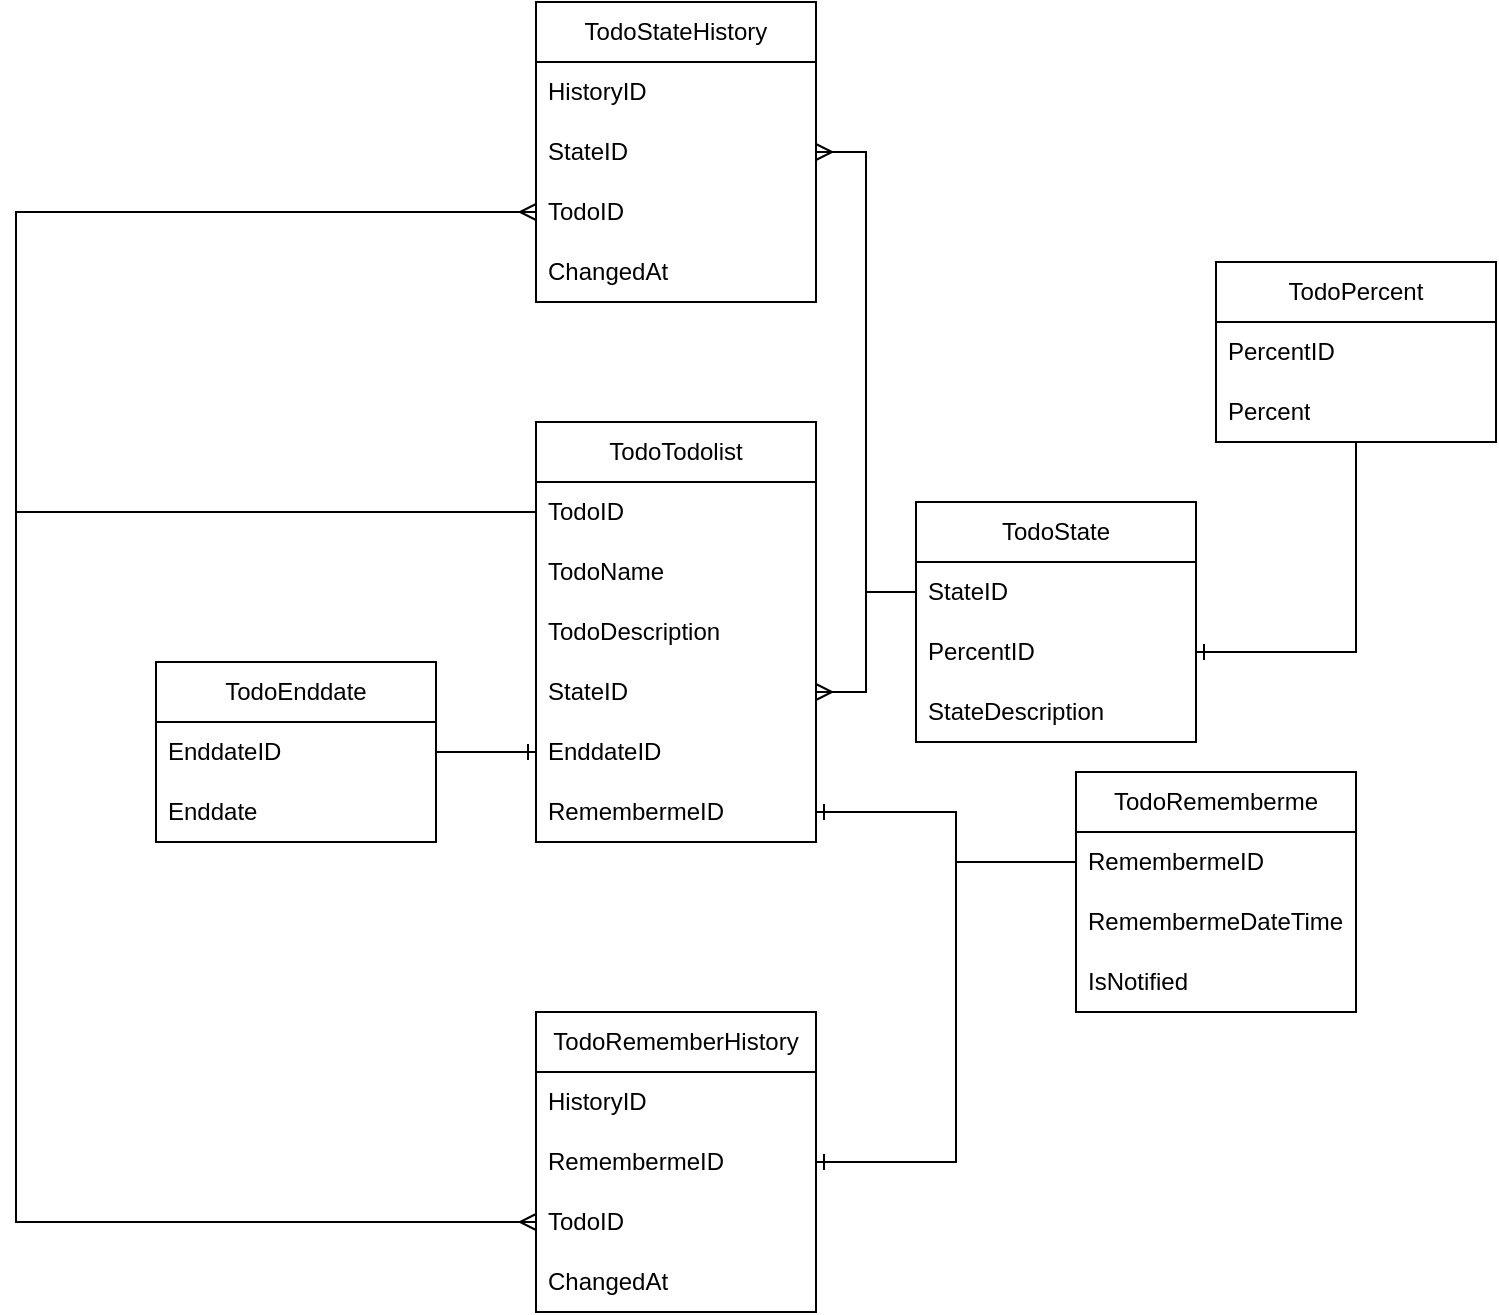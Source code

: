 <mxfile version="27.2.0">
  <diagram name="Seite-1" id="CYX952q2W-5fT3lko_B-">
    <mxGraphModel dx="1722" dy="924" grid="1" gridSize="10" guides="1" tooltips="1" connect="1" arrows="1" fold="1" page="1" pageScale="1" pageWidth="827" pageHeight="1169" math="0" shadow="0">
      <root>
        <mxCell id="0" />
        <mxCell id="1" parent="0" />
        <mxCell id="bYNvgVaY5mZ1GafE8JS--1" value="TodoTodolist" style="swimlane;fontStyle=0;childLayout=stackLayout;horizontal=1;startSize=30;horizontalStack=0;resizeParent=1;resizeParentMax=0;resizeLast=0;collapsible=1;marginBottom=0;whiteSpace=wrap;html=1;" vertex="1" parent="1">
          <mxGeometry x="330" y="350" width="140" height="210" as="geometry" />
        </mxCell>
        <mxCell id="bYNvgVaY5mZ1GafE8JS--2" value="TodoID" style="text;strokeColor=none;fillColor=none;align=left;verticalAlign=middle;spacingLeft=4;spacingRight=4;overflow=hidden;points=[[0,0.5],[1,0.5]];portConstraint=eastwest;rotatable=0;whiteSpace=wrap;html=1;" vertex="1" parent="bYNvgVaY5mZ1GafE8JS--1">
          <mxGeometry y="30" width="140" height="30" as="geometry" />
        </mxCell>
        <mxCell id="bYNvgVaY5mZ1GafE8JS--3" value="TodoName" style="text;strokeColor=none;fillColor=none;align=left;verticalAlign=middle;spacingLeft=4;spacingRight=4;overflow=hidden;points=[[0,0.5],[1,0.5]];portConstraint=eastwest;rotatable=0;whiteSpace=wrap;html=1;" vertex="1" parent="bYNvgVaY5mZ1GafE8JS--1">
          <mxGeometry y="60" width="140" height="30" as="geometry" />
        </mxCell>
        <mxCell id="bYNvgVaY5mZ1GafE8JS--4" value="TodoDescription" style="text;strokeColor=none;fillColor=none;align=left;verticalAlign=middle;spacingLeft=4;spacingRight=4;overflow=hidden;points=[[0,0.5],[1,0.5]];portConstraint=eastwest;rotatable=0;whiteSpace=wrap;html=1;" vertex="1" parent="bYNvgVaY5mZ1GafE8JS--1">
          <mxGeometry y="90" width="140" height="30" as="geometry" />
        </mxCell>
        <mxCell id="bYNvgVaY5mZ1GafE8JS--5" value="StateID" style="text;strokeColor=none;fillColor=none;align=left;verticalAlign=middle;spacingLeft=4;spacingRight=4;overflow=hidden;points=[[0,0.5],[1,0.5]];portConstraint=eastwest;rotatable=0;whiteSpace=wrap;html=1;" vertex="1" parent="bYNvgVaY5mZ1GafE8JS--1">
          <mxGeometry y="120" width="140" height="30" as="geometry" />
        </mxCell>
        <mxCell id="bYNvgVaY5mZ1GafE8JS--6" value="EnddateID" style="text;strokeColor=none;fillColor=none;align=left;verticalAlign=middle;spacingLeft=4;spacingRight=4;overflow=hidden;points=[[0,0.5],[1,0.5]];portConstraint=eastwest;rotatable=0;whiteSpace=wrap;html=1;" vertex="1" parent="bYNvgVaY5mZ1GafE8JS--1">
          <mxGeometry y="150" width="140" height="30" as="geometry" />
        </mxCell>
        <mxCell id="bYNvgVaY5mZ1GafE8JS--33" value="RemembermeID" style="text;strokeColor=none;fillColor=none;align=left;verticalAlign=middle;spacingLeft=4;spacingRight=4;overflow=hidden;points=[[0,0.5],[1,0.5]];portConstraint=eastwest;rotatable=0;whiteSpace=wrap;html=1;" vertex="1" parent="bYNvgVaY5mZ1GafE8JS--1">
          <mxGeometry y="180" width="140" height="30" as="geometry" />
        </mxCell>
        <mxCell id="bYNvgVaY5mZ1GafE8JS--7" value="TodoState" style="swimlane;fontStyle=0;childLayout=stackLayout;horizontal=1;startSize=30;horizontalStack=0;resizeParent=1;resizeParentMax=0;resizeLast=0;collapsible=1;marginBottom=0;whiteSpace=wrap;html=1;" vertex="1" parent="1">
          <mxGeometry x="520" y="390" width="140" height="120" as="geometry" />
        </mxCell>
        <mxCell id="bYNvgVaY5mZ1GafE8JS--8" value="StateID" style="text;strokeColor=none;fillColor=none;align=left;verticalAlign=middle;spacingLeft=4;spacingRight=4;overflow=hidden;points=[[0,0.5],[1,0.5]];portConstraint=eastwest;rotatable=0;whiteSpace=wrap;html=1;" vertex="1" parent="bYNvgVaY5mZ1GafE8JS--7">
          <mxGeometry y="30" width="140" height="30" as="geometry" />
        </mxCell>
        <mxCell id="bYNvgVaY5mZ1GafE8JS--9" value="PercentID" style="text;strokeColor=none;fillColor=none;align=left;verticalAlign=middle;spacingLeft=4;spacingRight=4;overflow=hidden;points=[[0,0.5],[1,0.5]];portConstraint=eastwest;rotatable=0;whiteSpace=wrap;html=1;" vertex="1" parent="bYNvgVaY5mZ1GafE8JS--7">
          <mxGeometry y="60" width="140" height="30" as="geometry" />
        </mxCell>
        <mxCell id="bYNvgVaY5mZ1GafE8JS--10" value="StateDescription" style="text;strokeColor=none;fillColor=none;align=left;verticalAlign=middle;spacingLeft=4;spacingRight=4;overflow=hidden;points=[[0,0.5],[1,0.5]];portConstraint=eastwest;rotatable=0;whiteSpace=wrap;html=1;" vertex="1" parent="bYNvgVaY5mZ1GafE8JS--7">
          <mxGeometry y="90" width="140" height="30" as="geometry" />
        </mxCell>
        <mxCell id="bYNvgVaY5mZ1GafE8JS--11" value="TodoStateHistory" style="swimlane;fontStyle=0;childLayout=stackLayout;horizontal=1;startSize=30;horizontalStack=0;resizeParent=1;resizeParentMax=0;resizeLast=0;collapsible=1;marginBottom=0;whiteSpace=wrap;html=1;" vertex="1" parent="1">
          <mxGeometry x="330" y="140" width="140" height="150" as="geometry" />
        </mxCell>
        <mxCell id="bYNvgVaY5mZ1GafE8JS--12" value="HistoryID" style="text;strokeColor=none;fillColor=none;align=left;verticalAlign=middle;spacingLeft=4;spacingRight=4;overflow=hidden;points=[[0,0.5],[1,0.5]];portConstraint=eastwest;rotatable=0;whiteSpace=wrap;html=1;" vertex="1" parent="bYNvgVaY5mZ1GafE8JS--11">
          <mxGeometry y="30" width="140" height="30" as="geometry" />
        </mxCell>
        <mxCell id="bYNvgVaY5mZ1GafE8JS--13" value="StateID" style="text;strokeColor=none;fillColor=none;align=left;verticalAlign=middle;spacingLeft=4;spacingRight=4;overflow=hidden;points=[[0,0.5],[1,0.5]];portConstraint=eastwest;rotatable=0;whiteSpace=wrap;html=1;" vertex="1" parent="bYNvgVaY5mZ1GafE8JS--11">
          <mxGeometry y="60" width="140" height="30" as="geometry" />
        </mxCell>
        <mxCell id="bYNvgVaY5mZ1GafE8JS--14" value="TodoID" style="text;strokeColor=none;fillColor=none;align=left;verticalAlign=middle;spacingLeft=4;spacingRight=4;overflow=hidden;points=[[0,0.5],[1,0.5]];portConstraint=eastwest;rotatable=0;whiteSpace=wrap;html=1;" vertex="1" parent="bYNvgVaY5mZ1GafE8JS--11">
          <mxGeometry y="90" width="140" height="30" as="geometry" />
        </mxCell>
        <mxCell id="bYNvgVaY5mZ1GafE8JS--15" value="ChangedAt" style="text;strokeColor=none;fillColor=none;align=left;verticalAlign=middle;spacingLeft=4;spacingRight=4;overflow=hidden;points=[[0,0.5],[1,0.5]];portConstraint=eastwest;rotatable=0;whiteSpace=wrap;html=1;" vertex="1" parent="bYNvgVaY5mZ1GafE8JS--11">
          <mxGeometry y="120" width="140" height="30" as="geometry" />
        </mxCell>
        <mxCell id="bYNvgVaY5mZ1GafE8JS--36" style="edgeStyle=orthogonalEdgeStyle;rounded=0;orthogonalLoop=1;jettySize=auto;html=1;entryX=1;entryY=0.5;entryDx=0;entryDy=0;endArrow=ERone;endFill=0;" edge="1" parent="1" source="bYNvgVaY5mZ1GafE8JS--16" target="bYNvgVaY5mZ1GafE8JS--9">
          <mxGeometry relative="1" as="geometry" />
        </mxCell>
        <mxCell id="bYNvgVaY5mZ1GafE8JS--16" value="TodoPercent" style="swimlane;fontStyle=0;childLayout=stackLayout;horizontal=1;startSize=30;horizontalStack=0;resizeParent=1;resizeParentMax=0;resizeLast=0;collapsible=1;marginBottom=0;whiteSpace=wrap;html=1;" vertex="1" parent="1">
          <mxGeometry x="670" y="270" width="140" height="90" as="geometry" />
        </mxCell>
        <mxCell id="bYNvgVaY5mZ1GafE8JS--17" value="PercentID" style="text;strokeColor=none;fillColor=none;align=left;verticalAlign=middle;spacingLeft=4;spacingRight=4;overflow=hidden;points=[[0,0.5],[1,0.5]];portConstraint=eastwest;rotatable=0;whiteSpace=wrap;html=1;" vertex="1" parent="bYNvgVaY5mZ1GafE8JS--16">
          <mxGeometry y="30" width="140" height="30" as="geometry" />
        </mxCell>
        <mxCell id="bYNvgVaY5mZ1GafE8JS--18" value="Percent" style="text;strokeColor=none;fillColor=none;align=left;verticalAlign=middle;spacingLeft=4;spacingRight=4;overflow=hidden;points=[[0,0.5],[1,0.5]];portConstraint=eastwest;rotatable=0;whiteSpace=wrap;html=1;" vertex="1" parent="bYNvgVaY5mZ1GafE8JS--16">
          <mxGeometry y="60" width="140" height="30" as="geometry" />
        </mxCell>
        <mxCell id="bYNvgVaY5mZ1GafE8JS--20" value="TodoRememberme" style="swimlane;fontStyle=0;childLayout=stackLayout;horizontal=1;startSize=30;horizontalStack=0;resizeParent=1;resizeParentMax=0;resizeLast=0;collapsible=1;marginBottom=0;whiteSpace=wrap;html=1;" vertex="1" parent="1">
          <mxGeometry x="600" y="525" width="140" height="120" as="geometry" />
        </mxCell>
        <mxCell id="bYNvgVaY5mZ1GafE8JS--21" value="RemembermeID" style="text;strokeColor=none;fillColor=none;align=left;verticalAlign=middle;spacingLeft=4;spacingRight=4;overflow=hidden;points=[[0,0.5],[1,0.5]];portConstraint=eastwest;rotatable=0;whiteSpace=wrap;html=1;" vertex="1" parent="bYNvgVaY5mZ1GafE8JS--20">
          <mxGeometry y="30" width="140" height="30" as="geometry" />
        </mxCell>
        <mxCell id="bYNvgVaY5mZ1GafE8JS--22" value="RemembermeDateTime" style="text;strokeColor=none;fillColor=none;align=left;verticalAlign=middle;spacingLeft=4;spacingRight=4;overflow=hidden;points=[[0,0.5],[1,0.5]];portConstraint=eastwest;rotatable=0;whiteSpace=wrap;html=1;" vertex="1" parent="bYNvgVaY5mZ1GafE8JS--20">
          <mxGeometry y="60" width="140" height="30" as="geometry" />
        </mxCell>
        <mxCell id="bYNvgVaY5mZ1GafE8JS--23" value="IsNotified" style="text;strokeColor=none;fillColor=none;align=left;verticalAlign=middle;spacingLeft=4;spacingRight=4;overflow=hidden;points=[[0,0.5],[1,0.5]];portConstraint=eastwest;rotatable=0;whiteSpace=wrap;html=1;" vertex="1" parent="bYNvgVaY5mZ1GafE8JS--20">
          <mxGeometry y="90" width="140" height="30" as="geometry" />
        </mxCell>
        <mxCell id="bYNvgVaY5mZ1GafE8JS--24" value="TodoRememberHistory" style="swimlane;fontStyle=0;childLayout=stackLayout;horizontal=1;startSize=30;horizontalStack=0;resizeParent=1;resizeParentMax=0;resizeLast=0;collapsible=1;marginBottom=0;whiteSpace=wrap;html=1;" vertex="1" parent="1">
          <mxGeometry x="330" y="645" width="140" height="150" as="geometry" />
        </mxCell>
        <mxCell id="bYNvgVaY5mZ1GafE8JS--25" value="HistoryID" style="text;strokeColor=none;fillColor=none;align=left;verticalAlign=middle;spacingLeft=4;spacingRight=4;overflow=hidden;points=[[0,0.5],[1,0.5]];portConstraint=eastwest;rotatable=0;whiteSpace=wrap;html=1;" vertex="1" parent="bYNvgVaY5mZ1GafE8JS--24">
          <mxGeometry y="30" width="140" height="30" as="geometry" />
        </mxCell>
        <mxCell id="bYNvgVaY5mZ1GafE8JS--26" value="RemembermeID" style="text;strokeColor=none;fillColor=none;align=left;verticalAlign=middle;spacingLeft=4;spacingRight=4;overflow=hidden;points=[[0,0.5],[1,0.5]];portConstraint=eastwest;rotatable=0;whiteSpace=wrap;html=1;" vertex="1" parent="bYNvgVaY5mZ1GafE8JS--24">
          <mxGeometry y="60" width="140" height="30" as="geometry" />
        </mxCell>
        <mxCell id="bYNvgVaY5mZ1GafE8JS--27" value="TodoID" style="text;strokeColor=none;fillColor=none;align=left;verticalAlign=middle;spacingLeft=4;spacingRight=4;overflow=hidden;points=[[0,0.5],[1,0.5]];portConstraint=eastwest;rotatable=0;whiteSpace=wrap;html=1;" vertex="1" parent="bYNvgVaY5mZ1GafE8JS--24">
          <mxGeometry y="90" width="140" height="30" as="geometry" />
        </mxCell>
        <mxCell id="bYNvgVaY5mZ1GafE8JS--28" value="ChangedAt" style="text;strokeColor=none;fillColor=none;align=left;verticalAlign=middle;spacingLeft=4;spacingRight=4;overflow=hidden;points=[[0,0.5],[1,0.5]];portConstraint=eastwest;rotatable=0;whiteSpace=wrap;html=1;" vertex="1" parent="bYNvgVaY5mZ1GafE8JS--24">
          <mxGeometry y="120" width="140" height="30" as="geometry" />
        </mxCell>
        <mxCell id="bYNvgVaY5mZ1GafE8JS--37" style="edgeStyle=orthogonalEdgeStyle;rounded=0;orthogonalLoop=1;jettySize=auto;html=1;entryX=0;entryY=0.5;entryDx=0;entryDy=0;endArrow=ERone;endFill=0;" edge="1" parent="1" source="bYNvgVaY5mZ1GafE8JS--29" target="bYNvgVaY5mZ1GafE8JS--6">
          <mxGeometry relative="1" as="geometry" />
        </mxCell>
        <mxCell id="bYNvgVaY5mZ1GafE8JS--29" value="TodoEnddate" style="swimlane;fontStyle=0;childLayout=stackLayout;horizontal=1;startSize=30;horizontalStack=0;resizeParent=1;resizeParentMax=0;resizeLast=0;collapsible=1;marginBottom=0;whiteSpace=wrap;html=1;" vertex="1" parent="1">
          <mxGeometry x="140" y="470" width="140" height="90" as="geometry" />
        </mxCell>
        <mxCell id="bYNvgVaY5mZ1GafE8JS--30" value="EnddateID" style="text;strokeColor=none;fillColor=none;align=left;verticalAlign=middle;spacingLeft=4;spacingRight=4;overflow=hidden;points=[[0,0.5],[1,0.5]];portConstraint=eastwest;rotatable=0;whiteSpace=wrap;html=1;" vertex="1" parent="bYNvgVaY5mZ1GafE8JS--29">
          <mxGeometry y="30" width="140" height="30" as="geometry" />
        </mxCell>
        <mxCell id="bYNvgVaY5mZ1GafE8JS--31" value="Enddate" style="text;strokeColor=none;fillColor=none;align=left;verticalAlign=middle;spacingLeft=4;spacingRight=4;overflow=hidden;points=[[0,0.5],[1,0.5]];portConstraint=eastwest;rotatable=0;whiteSpace=wrap;html=1;" vertex="1" parent="bYNvgVaY5mZ1GafE8JS--29">
          <mxGeometry y="60" width="140" height="30" as="geometry" />
        </mxCell>
        <mxCell id="bYNvgVaY5mZ1GafE8JS--34" style="edgeStyle=orthogonalEdgeStyle;rounded=0;orthogonalLoop=1;jettySize=auto;html=1;entryX=1;entryY=0.5;entryDx=0;entryDy=0;endArrow=ERone;endFill=0;" edge="1" parent="1" source="bYNvgVaY5mZ1GafE8JS--21" target="bYNvgVaY5mZ1GafE8JS--33">
          <mxGeometry relative="1" as="geometry">
            <Array as="points">
              <mxPoint x="540" y="570" />
              <mxPoint x="540" y="545" />
            </Array>
          </mxGeometry>
        </mxCell>
        <mxCell id="bYNvgVaY5mZ1GafE8JS--35" style="edgeStyle=orthogonalEdgeStyle;rounded=0;orthogonalLoop=1;jettySize=auto;html=1;exitX=0;exitY=0.5;exitDx=0;exitDy=0;entryX=1;entryY=0.5;entryDx=0;entryDy=0;endArrow=ERmany;endFill=0;" edge="1" parent="1" source="bYNvgVaY5mZ1GafE8JS--8" target="bYNvgVaY5mZ1GafE8JS--5">
          <mxGeometry relative="1" as="geometry" />
        </mxCell>
        <mxCell id="bYNvgVaY5mZ1GafE8JS--38" style="edgeStyle=orthogonalEdgeStyle;rounded=0;orthogonalLoop=1;jettySize=auto;html=1;exitX=0;exitY=0.5;exitDx=0;exitDy=0;entryX=1;entryY=0.5;entryDx=0;entryDy=0;endArrow=ERone;endFill=0;" edge="1" parent="1" source="bYNvgVaY5mZ1GafE8JS--21" target="bYNvgVaY5mZ1GafE8JS--24">
          <mxGeometry relative="1" as="geometry">
            <Array as="points">
              <mxPoint x="540" y="570" />
              <mxPoint x="540" y="720" />
            </Array>
          </mxGeometry>
        </mxCell>
        <mxCell id="bYNvgVaY5mZ1GafE8JS--41" style="edgeStyle=orthogonalEdgeStyle;rounded=0;orthogonalLoop=1;jettySize=auto;html=1;entryX=0;entryY=0.5;entryDx=0;entryDy=0;endArrow=ERmany;endFill=0;" edge="1" parent="1" source="bYNvgVaY5mZ1GafE8JS--2" target="bYNvgVaY5mZ1GafE8JS--27">
          <mxGeometry relative="1" as="geometry">
            <Array as="points">
              <mxPoint x="70" y="395" />
              <mxPoint x="70" y="750" />
            </Array>
          </mxGeometry>
        </mxCell>
        <mxCell id="bYNvgVaY5mZ1GafE8JS--42" style="edgeStyle=orthogonalEdgeStyle;rounded=0;orthogonalLoop=1;jettySize=auto;html=1;entryX=0;entryY=0.5;entryDx=0;entryDy=0;endArrow=ERmany;endFill=0;" edge="1" parent="1" source="bYNvgVaY5mZ1GafE8JS--2" target="bYNvgVaY5mZ1GafE8JS--14">
          <mxGeometry relative="1" as="geometry">
            <mxPoint x="280" y="250" as="targetPoint" />
            <Array as="points">
              <mxPoint x="70" y="395" />
              <mxPoint x="70" y="245" />
            </Array>
          </mxGeometry>
        </mxCell>
        <mxCell id="bYNvgVaY5mZ1GafE8JS--43" style="edgeStyle=orthogonalEdgeStyle;rounded=0;orthogonalLoop=1;jettySize=auto;html=1;entryX=1;entryY=0.5;entryDx=0;entryDy=0;endArrow=ERmany;endFill=0;" edge="1" parent="1" source="bYNvgVaY5mZ1GafE8JS--8" target="bYNvgVaY5mZ1GafE8JS--13">
          <mxGeometry relative="1" as="geometry" />
        </mxCell>
      </root>
    </mxGraphModel>
  </diagram>
</mxfile>
